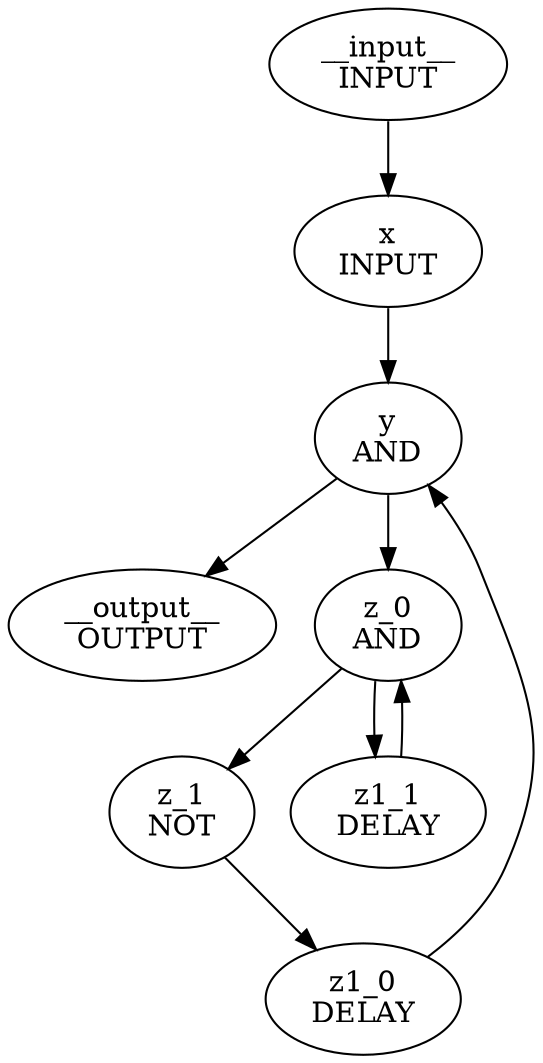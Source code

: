 digraph " test with simple recursion" {
"__input__\nINPUT" -> "x\nINPUT";
"y\nAND" -> "__output__\nOUTPUT";
"x\nINPUT" -> "y\nAND";
"z1_0\nDELAY" -> "y\nAND";
"z_1\nNOT" -> "z1_0\nDELAY";
"z_0\nAND" -> "z_1\nNOT";
"y\nAND" -> "z_0\nAND";
"z1_1\nDELAY" -> "z_0\nAND";
"z_0\nAND" -> "z1_1\nDELAY";
}